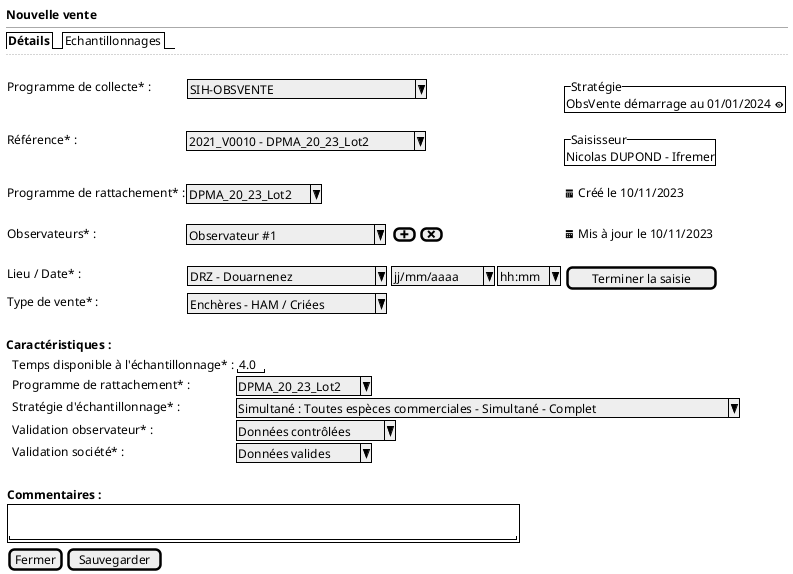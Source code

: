 @startsalt
{
  <b>Nouvelle vente
  --
  {/ <b>Détails | Echantillonnages }
  ..
  .
  {

      Programme de collecte* :    | { ^SIH-OBSVENTE                ^ } | * | {^"Stratégie"
                                                                                              ObsVente démarrage au 01/01/2024 <&eye> }

      Référence* : | ^2021_V0010 - DPMA_20_23_Lot2^ | * | {^"Saisisseur"
                                                          Nicolas DUPOND - Ifremer  }

      Programme de rattachement* : | ^DPMA_20_23_Lot2^ | * | <&calendar> Créé le 10/11/2023
      .
      Observateurs* :            | ^ Observateur #1        ^ | { [<&plus>] | [<&x>] } | <&calendar> Mis à jour le 10/11/2023
      .
      Lieu / Date* :     | { ^DRZ - Douarnenez       ^ } | { ^ jj/mm/aaaa^  |  ^ hh:mm^ } | [Terminer la saisie]
      Type de vente* :   | { ^Enchères - HAM / Criées^}
      .
  }

  <b>Caractéristiques :

  {
      . | Temps disponible à l'échantillonnage* :| "4.0"
      . | Programme de rattachement* :   | ^DPMA_20_23_Lot2^
      . | Stratégie d'échantillonnage* : | ^Simultané : Toutes espèces commerciales - Simultané - Complet^
      . | Validation observateur* : | ^Données contrôlées^
      . | Validation société* : | ^Données valides^
      . | .
  }

  {
     <b>Commentaires :

     {+ .
        "                                                               "
     }
  }

  { [Fermer] | [Sauvegarder] }
}
@endsalt
